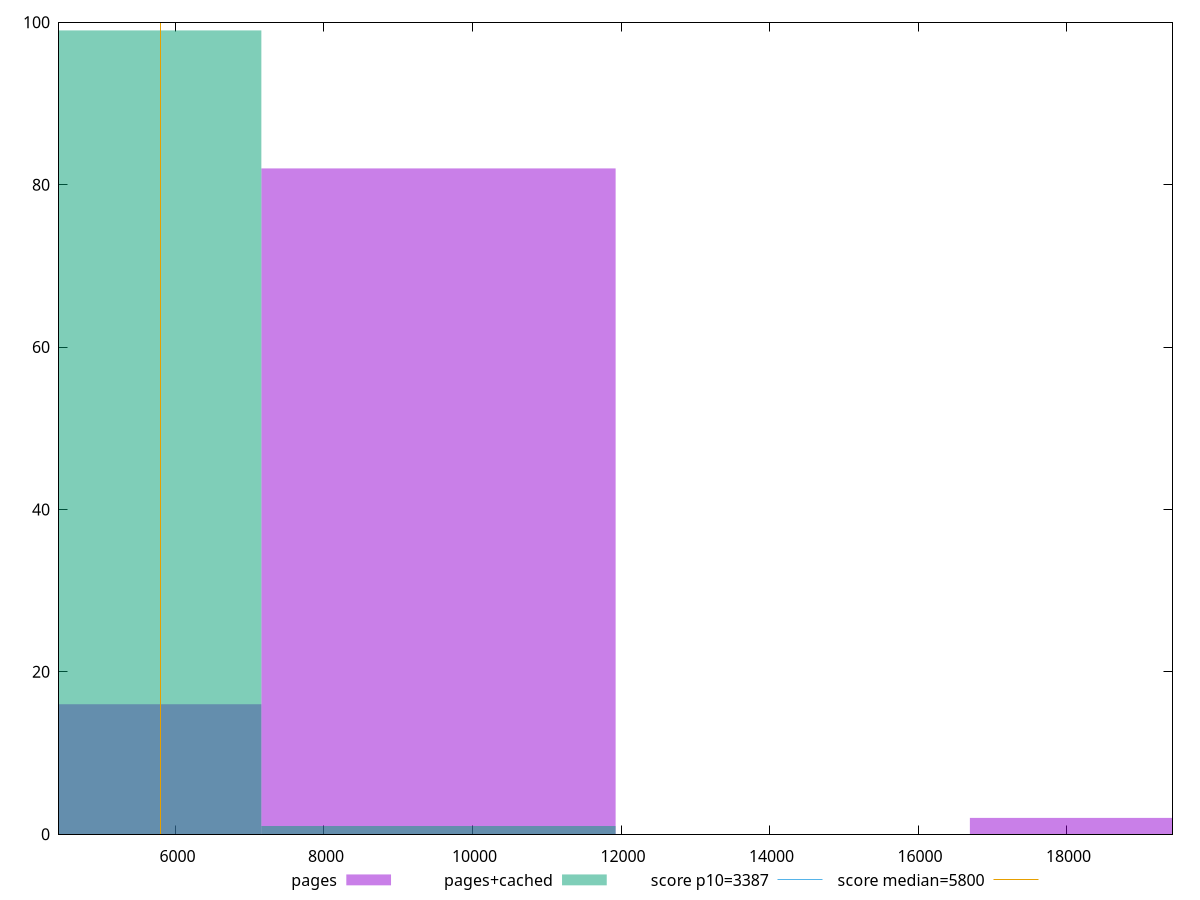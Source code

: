 reset

$pages <<EOF
9541.753784907833 82
4770.876892453916 16
19083.507569815665 2
EOF

$pagesCached <<EOF
9541.753784907833 1
4770.876892453916 99
EOF

set key outside below
set boxwidth 4770.876892453916
set xrange [4431.296767679032:19426.688824625326]
set yrange [0:100]
set trange [0:100]
set style fill transparent solid 0.5 noborder

set parametric
set terminal svg size 640, 500 enhanced background rgb 'white'
set output "report_00025_2021-02-22T21:38:55.199Z/speed-index/comparison/histogram/0_vs_1.svg"

plot $pages title "pages" with boxes, \
     $pagesCached title "pages+cached" with boxes, \
     3387,t title "score p10=3387", \
     5800,t title "score median=5800"

reset
